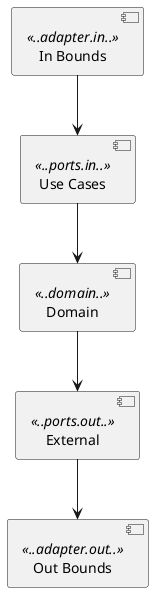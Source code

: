 @startuml
[In Bounds] <<..adapter.in..>> as adapter
[Use Cases] <<..ports.in..>> as usecase
[Domain]   <<..domain..>> as domain
[External] <<..ports.out..>> as out
[Out Bounds] <<..adapter.out..>> as outbound

adapter --> usecase 
usecase --> domain
domain --> out
out --> outbound
@enduml